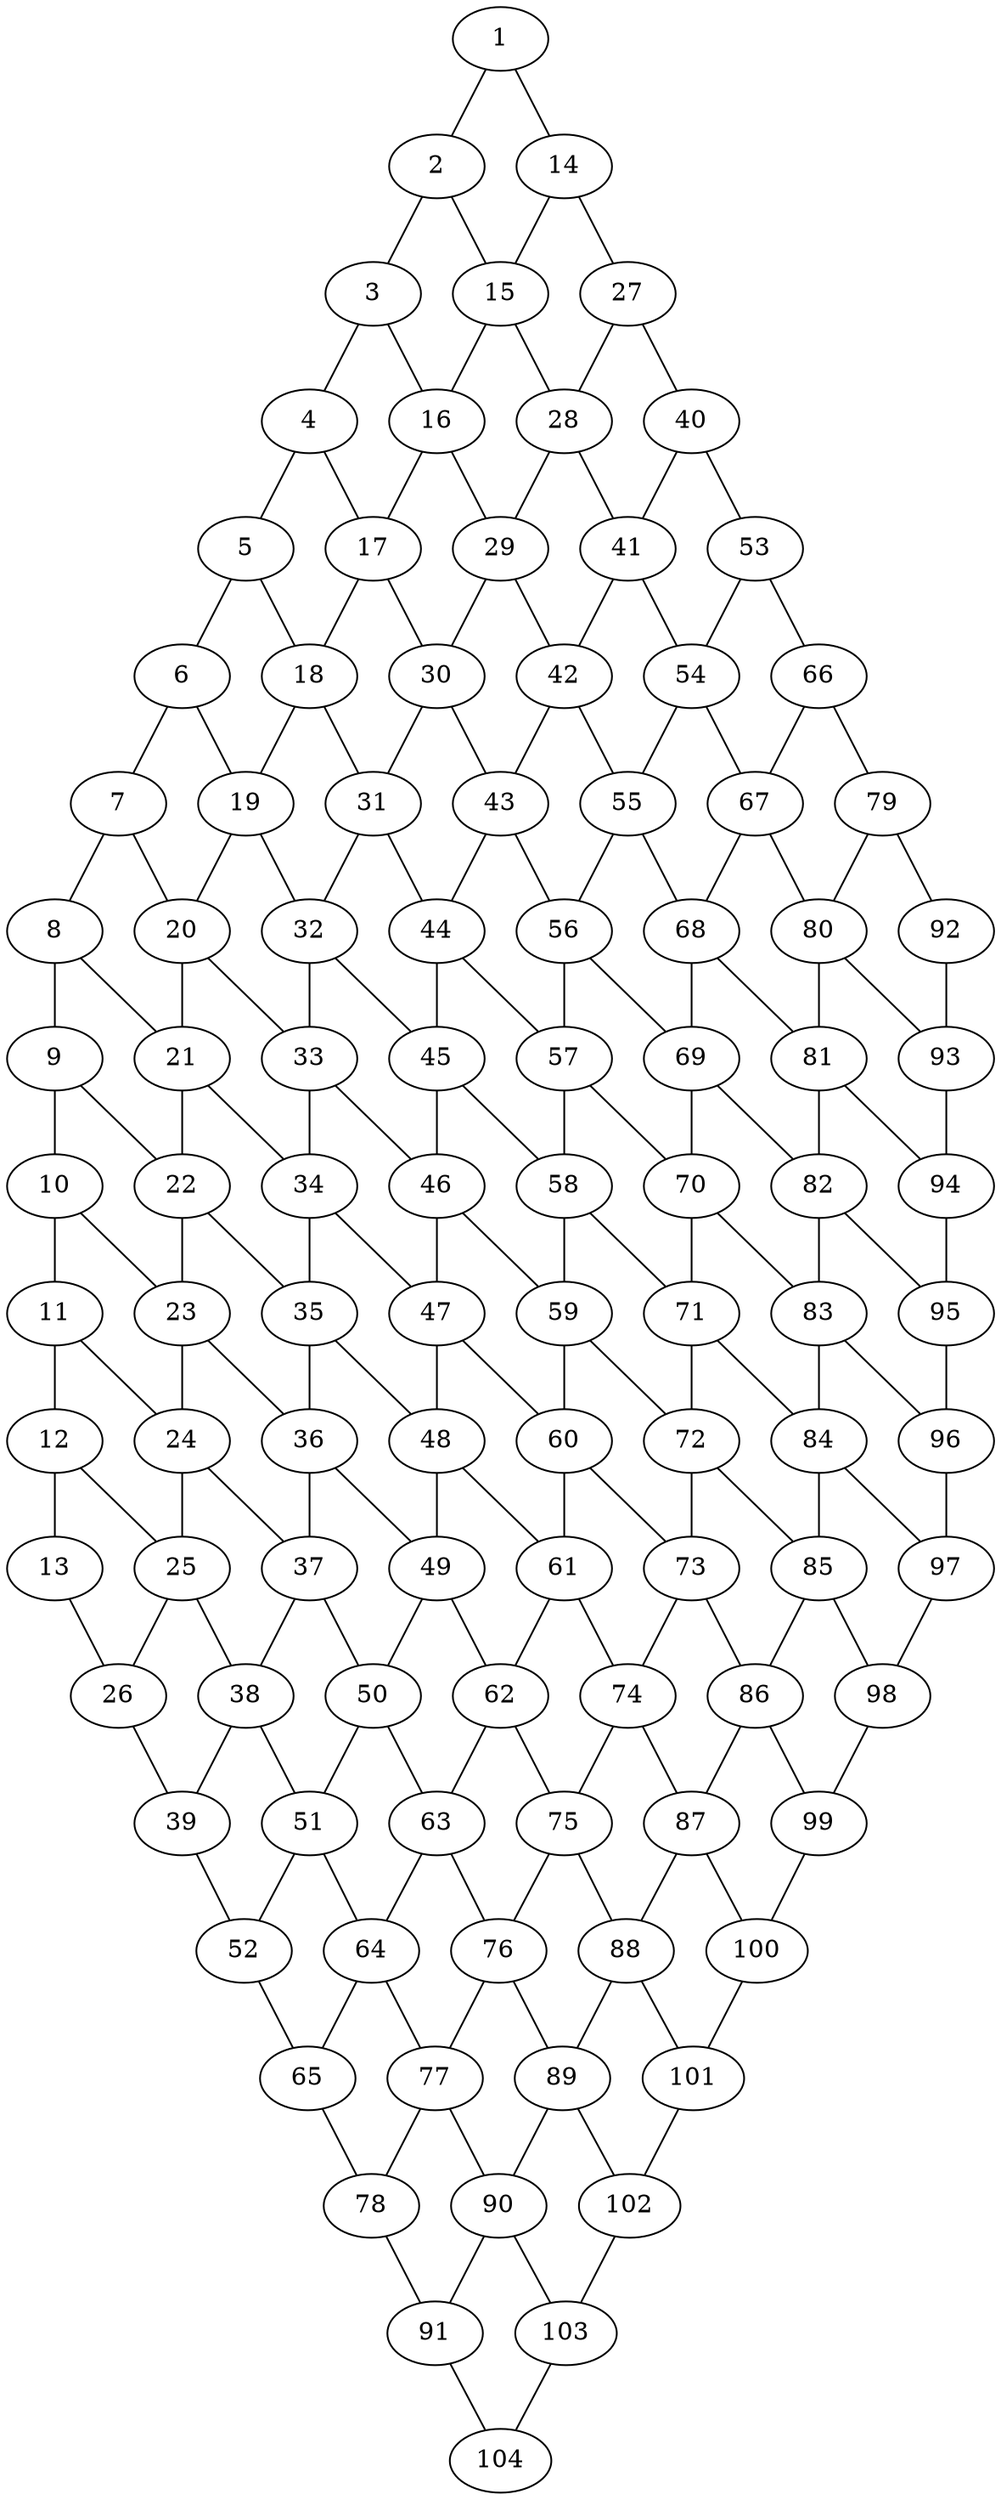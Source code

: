 graph G {
1;
2;
3;
4;
5;
6;
7;
8;
9;
10;
11;
12;
13;
14;
15;
16;
17;
18;
19;
20;
21;
22;
23;
24;
25;
26;
27;
28;
29;
30;
31;
32;
33;
34;
35;
36;
37;
38;
39;
40;
41;
42;
43;
44;
45;
46;
47;
48;
49;
50;
51;
52;
53;
54;
55;
56;
57;
58;
59;
60;
61;
62;
63;
64;
65;
66;
67;
68;
69;
70;
71;
72;
73;
74;
75;
76;
77;
78;
79;
80;
81;
82;
83;
84;
85;
86;
87;
88;
89;
90;
91;
92;
93;
94;
95;
96;
97;
98;
99;
100;
101;
102;
103;
104;
1 -- 2;
1 -- 14;
2 -- 3;
2 -- 15;
3 -- 4;
3 -- 16;
4 -- 5;
4 -- 17;
5 -- 6;
5 -- 18;
6 -- 7;
6 -- 19;
7 -- 8;
7 -- 20;
8 -- 9;
8 -- 21;
9 -- 10;
9 -- 22;
10 -- 11;
10 -- 23;
11 -- 12;
11 -- 24;
12 -- 13;
12 -- 25;
13 -- 26;
14 -- 15;
14 -- 27;
15 -- 16;
15 -- 28;
16 -- 17;
16 -- 29;
17 -- 18;
17 -- 30;
18 -- 19;
18 -- 31;
19 -- 20;
19 -- 32;
20 -- 21;
20 -- 33;
21 -- 22;
21 -- 34;
22 -- 23;
22 -- 35;
23 -- 24;
23 -- 36;
24 -- 25;
24 -- 37;
25 -- 26;
25 -- 38;
26 -- 39;
27 -- 28;
27 -- 40;
28 -- 29;
28 -- 41;
29 -- 30;
29 -- 42;
30 -- 31;
30 -- 43;
31 -- 32;
31 -- 44;
32 -- 33;
32 -- 45;
33 -- 34;
33 -- 46;
34 -- 35;
34 -- 47;
35 -- 36;
35 -- 48;
36 -- 37;
36 -- 49;
37 -- 38;
37 -- 50;
38 -- 39;
38 -- 51;
39 -- 52;
40 -- 41;
40 -- 53;
41 -- 42;
41 -- 54;
42 -- 43;
42 -- 55;
43 -- 44;
43 -- 56;
44 -- 45;
44 -- 57;
45 -- 46;
45 -- 58;
46 -- 47;
46 -- 59;
47 -- 48;
47 -- 60;
48 -- 49;
48 -- 61;
49 -- 50;
49 -- 62;
50 -- 51;
50 -- 63;
51 -- 52;
51 -- 64;
52 -- 65;
53 -- 54;
53 -- 66;
54 -- 55;
54 -- 67;
55 -- 56;
55 -- 68;
56 -- 57;
56 -- 69;
57 -- 58;
57 -- 70;
58 -- 59;
58 -- 71;
59 -- 60;
59 -- 72;
60 -- 61;
60 -- 73;
61 -- 62;
61 -- 74;
62 -- 63;
62 -- 75;
63 -- 64;
63 -- 76;
64 -- 65;
64 -- 77;
65 -- 78;
66 -- 67;
66 -- 79;
67 -- 68;
67 -- 80;
68 -- 69;
68 -- 81;
69 -- 70;
69 -- 82;
70 -- 71;
70 -- 83;
71 -- 72;
71 -- 84;
72 -- 73;
72 -- 85;
73 -- 74;
73 -- 86;
74 -- 75;
74 -- 87;
75 -- 76;
75 -- 88;
76 -- 77;
76 -- 89;
77 -- 78;
77 -- 90;
78 -- 91;
79 -- 80;
79 -- 92;
80 -- 81;
80 -- 93;
81 -- 82;
81 -- 94;
82 -- 83;
82 -- 95;
83 -- 84;
83 -- 96;
84 -- 85;
84 -- 97;
85 -- 86;
85 -- 98;
86 -- 87;
86 -- 99;
87 -- 88;
87 -- 100;
88 -- 89;
88 -- 101;
89 -- 90;
89 -- 102;
90 -- 91;
90 -- 103;
91 -- 104;
92 -- 93;
93 -- 94;
94 -- 95;
95 -- 96;
96 -- 97;
97 -- 98;
98 -- 99;
99 -- 100;
100 -- 101;
101 -- 102;
102 -- 103;
103 -- 104;
}
